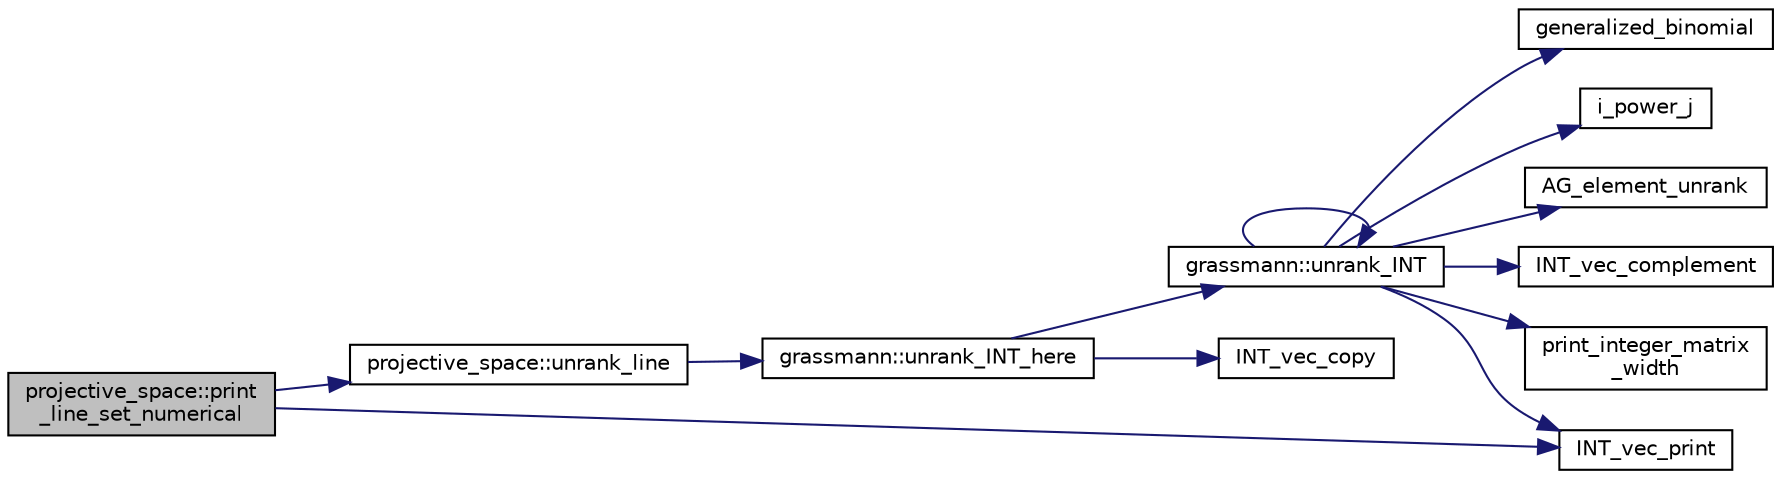 digraph "projective_space::print_line_set_numerical"
{
  edge [fontname="Helvetica",fontsize="10",labelfontname="Helvetica",labelfontsize="10"];
  node [fontname="Helvetica",fontsize="10",shape=record];
  rankdir="LR";
  Node2959 [label="projective_space::print\l_line_set_numerical",height=0.2,width=0.4,color="black", fillcolor="grey75", style="filled", fontcolor="black"];
  Node2959 -> Node2960 [color="midnightblue",fontsize="10",style="solid",fontname="Helvetica"];
  Node2960 [label="projective_space::unrank_line",height=0.2,width=0.4,color="black", fillcolor="white", style="filled",URL="$d2/d17/classprojective__space.html#abdc61b40bc8adc18628e1d3a1755dcae"];
  Node2960 -> Node2961 [color="midnightblue",fontsize="10",style="solid",fontname="Helvetica"];
  Node2961 [label="grassmann::unrank_INT_here",height=0.2,width=0.4,color="black", fillcolor="white", style="filled",URL="$df/d02/classgrassmann.html#aa51bb30ed0feb7ad87d500b76e0b3cbe"];
  Node2961 -> Node2962 [color="midnightblue",fontsize="10",style="solid",fontname="Helvetica"];
  Node2962 [label="grassmann::unrank_INT",height=0.2,width=0.4,color="black", fillcolor="white", style="filled",URL="$df/d02/classgrassmann.html#a32079405b95a6da2ba1420567d762d64"];
  Node2962 -> Node2963 [color="midnightblue",fontsize="10",style="solid",fontname="Helvetica"];
  Node2963 [label="generalized_binomial",height=0.2,width=0.4,color="black", fillcolor="white", style="filled",URL="$d2/d7c/combinatorics_8_c.html#a24762dc22e45175d18ec1ec1d2556ae8"];
  Node2962 -> Node2964 [color="midnightblue",fontsize="10",style="solid",fontname="Helvetica"];
  Node2964 [label="i_power_j",height=0.2,width=0.4,color="black", fillcolor="white", style="filled",URL="$de/dc5/algebra__and__number__theory_8h.html#a39b321523e8957d701618bb5cac542b5"];
  Node2962 -> Node2965 [color="midnightblue",fontsize="10",style="solid",fontname="Helvetica"];
  Node2965 [label="AG_element_unrank",height=0.2,width=0.4,color="black", fillcolor="white", style="filled",URL="$d4/d67/geometry_8h.html#a4a33b86c87b2879b97cfa1327abe2885"];
  Node2962 -> Node2966 [color="midnightblue",fontsize="10",style="solid",fontname="Helvetica"];
  Node2966 [label="INT_vec_print",height=0.2,width=0.4,color="black", fillcolor="white", style="filled",URL="$df/dbf/sajeeb_8_c.html#a79a5901af0b47dd0d694109543c027fe"];
  Node2962 -> Node2962 [color="midnightblue",fontsize="10",style="solid",fontname="Helvetica"];
  Node2962 -> Node2967 [color="midnightblue",fontsize="10",style="solid",fontname="Helvetica"];
  Node2967 [label="INT_vec_complement",height=0.2,width=0.4,color="black", fillcolor="white", style="filled",URL="$d5/db4/io__and__os_8h.html#a2a0a724647575fcd3090c763985eb81a"];
  Node2962 -> Node2968 [color="midnightblue",fontsize="10",style="solid",fontname="Helvetica"];
  Node2968 [label="print_integer_matrix\l_width",height=0.2,width=0.4,color="black", fillcolor="white", style="filled",URL="$d5/db4/io__and__os_8h.html#aa78f3e73fc2179251bd15adbcc31573f"];
  Node2961 -> Node2969 [color="midnightblue",fontsize="10",style="solid",fontname="Helvetica"];
  Node2969 [label="INT_vec_copy",height=0.2,width=0.4,color="black", fillcolor="white", style="filled",URL="$df/dbf/sajeeb_8_c.html#ac2d875e27e009af6ec04d17254d11075"];
  Node2959 -> Node2966 [color="midnightblue",fontsize="10",style="solid",fontname="Helvetica"];
}
